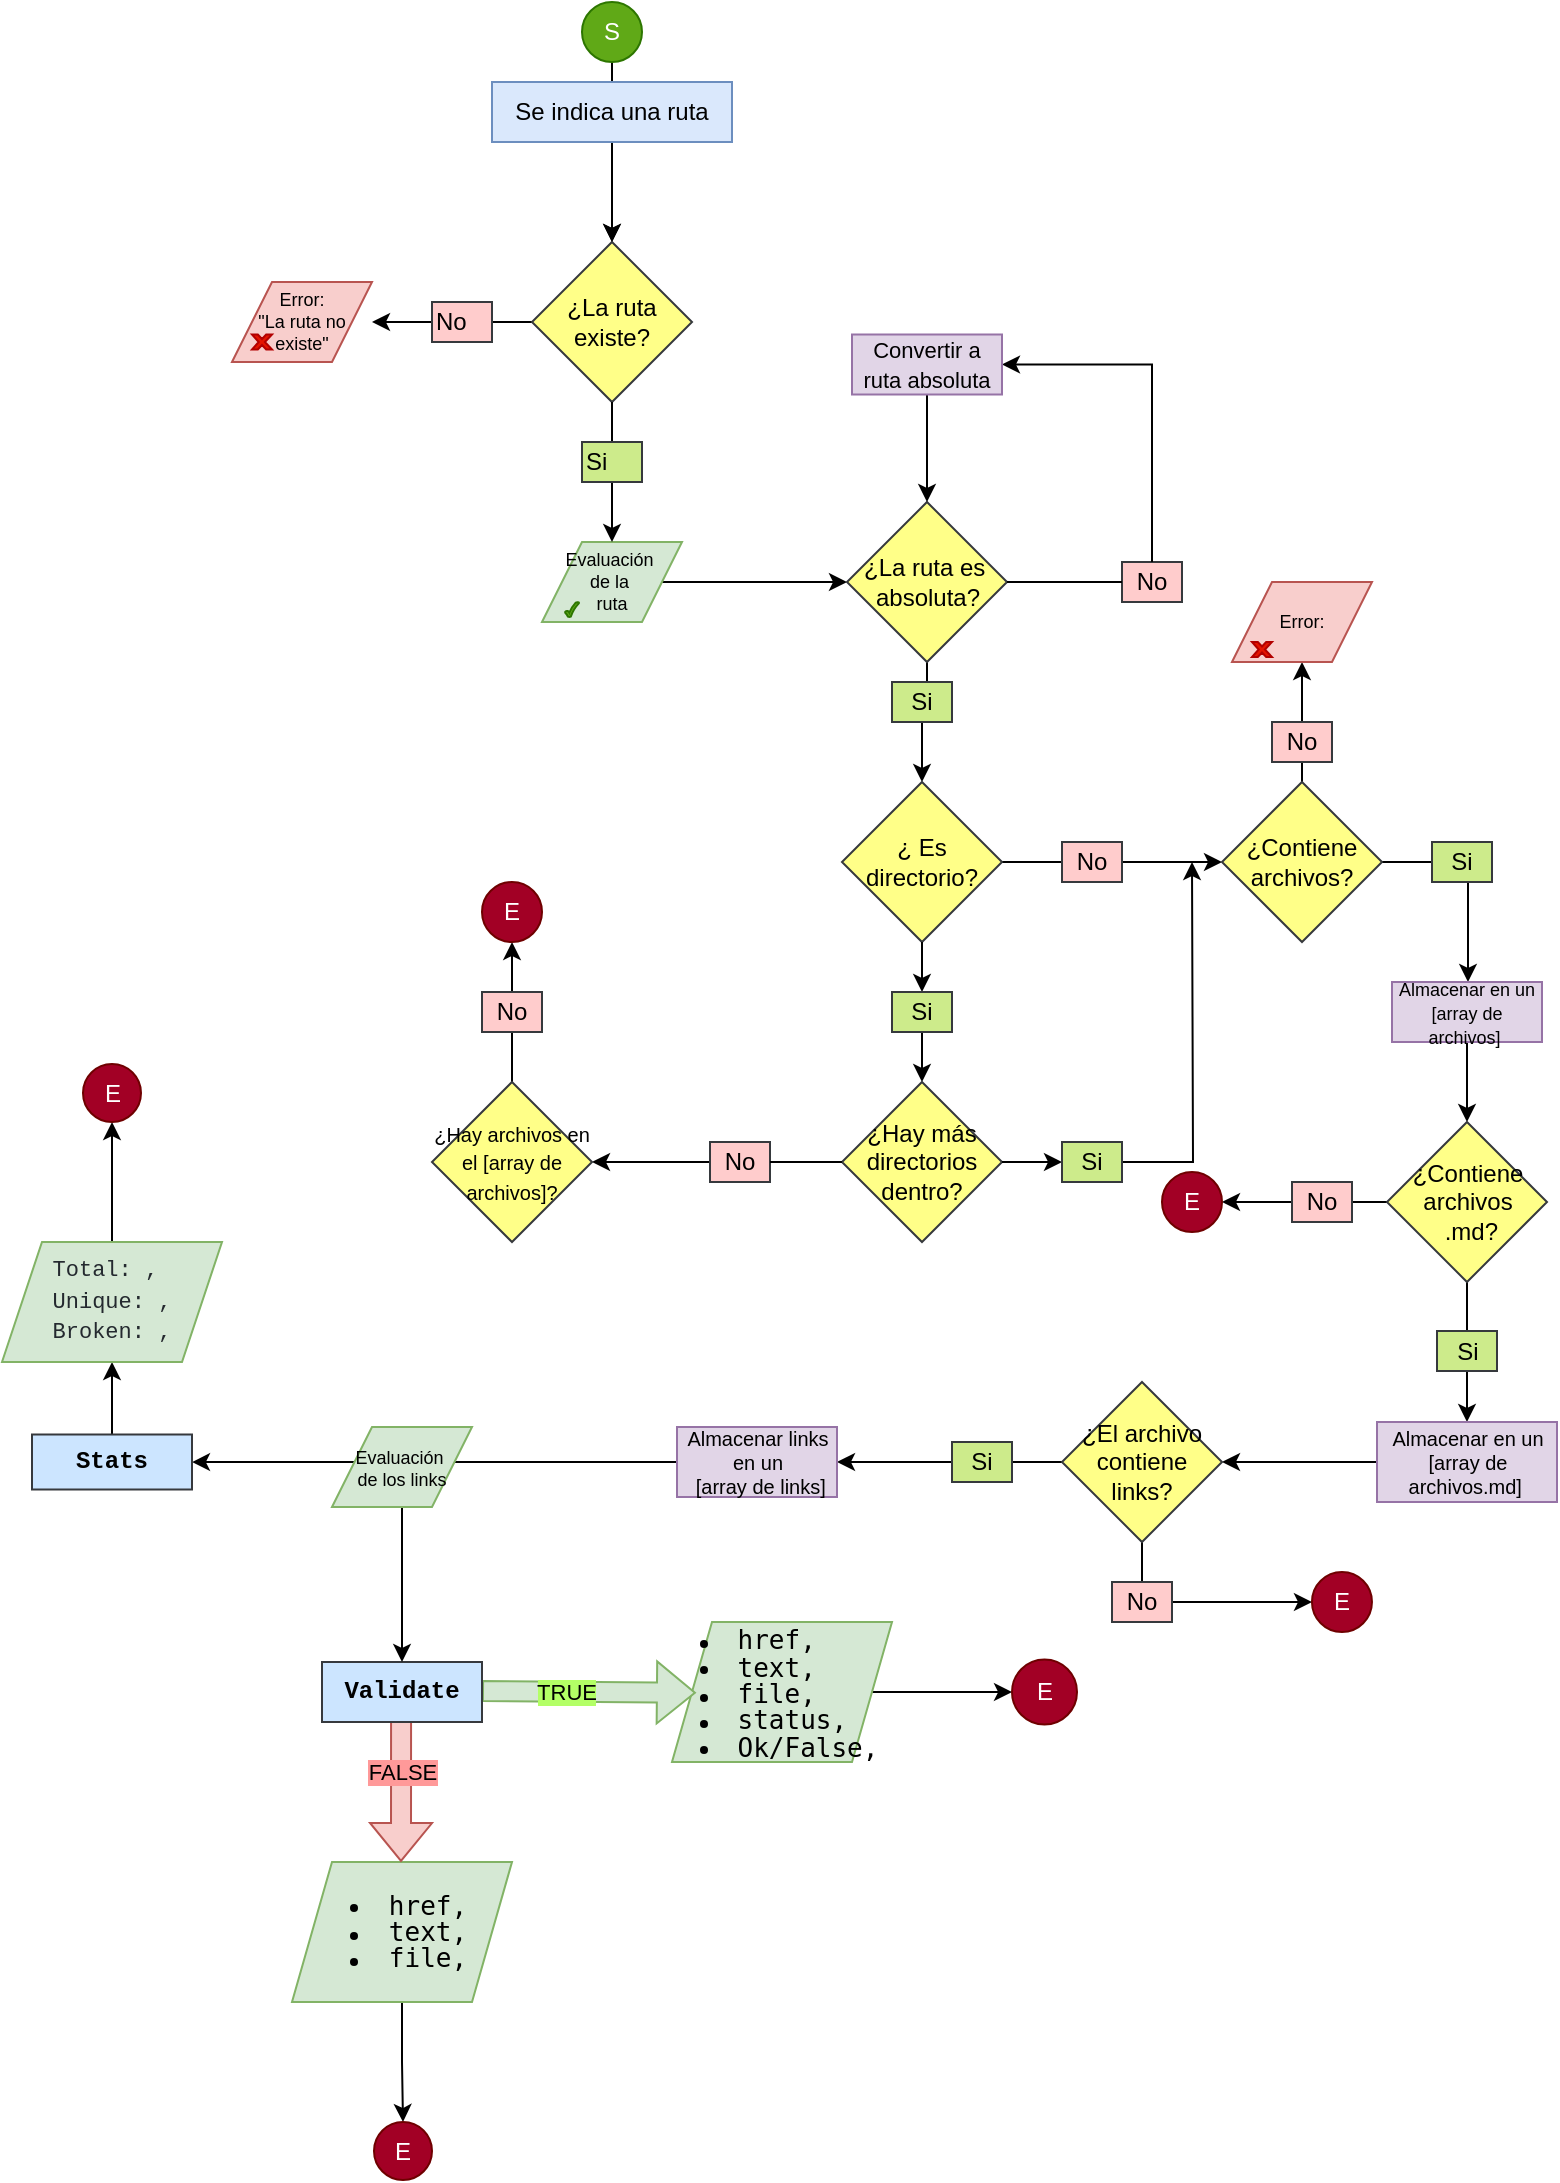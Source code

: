 <mxfile version="21.6.3" type="github">
  <diagram name="Página-1" id="1AOA1pY-Rh-gscqtTiEu">
    <mxGraphModel dx="607" dy="1503" grid="1" gridSize="10" guides="1" tooltips="1" connect="1" arrows="1" fold="1" page="1" pageScale="1" pageWidth="827" pageHeight="1169" background="#ffffff" math="0" shadow="0">
      <root>
        <mxCell id="0" />
        <mxCell id="1" parent="0" />
        <mxCell id="DezWY2uJQO2FetmPisnz-122" value="" style="edgeStyle=orthogonalEdgeStyle;rounded=0;orthogonalLoop=1;jettySize=auto;html=1;" edge="1" parent="1" source="DezWY2uJQO2FetmPisnz-76" target="CgRRr-g1IB6-ff0hN6X3-2">
          <mxGeometry relative="1" as="geometry" />
        </mxCell>
        <mxCell id="DezWY2uJQO2FetmPisnz-76" value="&lt;ul style=&quot;box-sizing: border-box; padding-left: 2em; margin-top: 0px; margin-bottom: 16px; font-size: 13px; text-align: start; line-height: 70%;&quot; dir=&quot;auto&quot;&gt;&lt;li style=&quot;box-sizing: border-box; font-size: 13px;&quot;&gt;&lt;code style=&quot;box-sizing: border-box; font-size: 13px; padding: 0.2em 0.4em; margin: 0px; border-radius: 6px;&quot;&gt;href,&lt;/code&gt;&lt;/li&gt;&lt;li style=&quot;box-sizing: border-box; margin-top: 0.25em; font-size: 13px;&quot;&gt;&lt;code style=&quot;box-sizing: border-box; font-size: 13px; padding: 0.2em 0.4em; margin: 0px; border-radius: 6px;&quot;&gt;text,&lt;/code&gt;&lt;/li&gt;&lt;li style=&quot;box-sizing: border-box; margin-top: 0.25em; font-size: 13px;&quot;&gt;&lt;code style=&quot;box-sizing: border-box; font-size: 13px; padding: 0.2em 0.4em; margin: 0px; border-radius: 6px;&quot;&gt;file,&lt;/code&gt;&lt;/li&gt;&lt;/ul&gt;" style="shape=parallelogram;perimeter=parallelogramPerimeter;html=1;fixedSize=1;fillColor=#d5e8d4;strokeColor=#82b366;fontSize=13;verticalAlign=bottom;horizontal=1;fontFamily=Courier New;spacingTop=0;spacingLeft=0;spacingBottom=0;spacing=0;labelBackgroundColor=none;labelBorderColor=none;fontColor=default;whiteSpace=wrap;" vertex="1" parent="1">
          <mxGeometry x="190" y="850" width="110" height="70" as="geometry" />
        </mxCell>
        <mxCell id="CgRRr-g1IB6-ff0hN6X3-71" value="" style="edgeStyle=orthogonalEdgeStyle;rounded=0;orthogonalLoop=1;jettySize=auto;html=1;" parent="1" source="CgRRr-g1IB6-ff0hN6X3-70" target="CgRRr-g1IB6-ff0hN6X3-16" edge="1">
          <mxGeometry relative="1" as="geometry" />
        </mxCell>
        <mxCell id="CgRRr-g1IB6-ff0hN6X3-70" value="Evaluación&amp;nbsp;&lt;br&gt;de la&amp;nbsp;&lt;br&gt;ruta" style="shape=parallelogram;perimeter=parallelogramPerimeter;whiteSpace=wrap;html=1;fixedSize=1;fontSize=9;fillColor=#d5e8d4;strokeColor=#82b366;" parent="1" vertex="1">
          <mxGeometry x="315" y="190" width="70" height="40" as="geometry" />
        </mxCell>
        <mxCell id="CgRRr-g1IB6-ff0hN6X3-54" value="Error:&lt;br style=&quot;font-size: 9px;&quot;&gt;&quot;La ruta no existe&quot;" style="shape=parallelogram;perimeter=parallelogramPerimeter;whiteSpace=wrap;html=1;fixedSize=1;fontSize=9;fillColor=#f8cecc;strokeColor=#b85450;" parent="1" vertex="1">
          <mxGeometry x="160" y="60" width="70" height="40" as="geometry" />
        </mxCell>
        <mxCell id="DezWY2uJQO2FetmPisnz-49" value="" style="edgeStyle=orthogonalEdgeStyle;rounded=0;orthogonalLoop=1;jettySize=auto;html=1;" edge="1" parent="1" source="CgRRr-g1IB6-ff0hN6X3-1" target="CgRRr-g1IB6-ff0hN6X3-3">
          <mxGeometry relative="1" as="geometry" />
        </mxCell>
        <mxCell id="CgRRr-g1IB6-ff0hN6X3-1" value="S" style="ellipse;whiteSpace=wrap;html=1;aspect=fixed;fillColor=#60a917;strokeColor=#2D7600;fontColor=#ffffff;" parent="1" vertex="1">
          <mxGeometry x="335" y="-80" width="30" height="30" as="geometry" />
        </mxCell>
        <mxCell id="CgRRr-g1IB6-ff0hN6X3-2" value="E" style="ellipse;whiteSpace=wrap;html=1;aspect=fixed;fillColor=#a20025;strokeColor=#6F0000;fontColor=#ffffff;" parent="1" vertex="1">
          <mxGeometry x="231" y="980" width="29" height="29" as="geometry" />
        </mxCell>
        <mxCell id="CgRRr-g1IB6-ff0hN6X3-11" value="" style="edgeStyle=orthogonalEdgeStyle;rounded=0;orthogonalLoop=1;jettySize=auto;html=1;exitX=0;exitY=0.5;exitDx=0;exitDy=0;" parent="1" source="CgRRr-g1IB6-ff0hN6X3-3" edge="1">
          <mxGeometry relative="1" as="geometry">
            <mxPoint x="230" y="80" as="targetPoint" />
          </mxGeometry>
        </mxCell>
        <mxCell id="CgRRr-g1IB6-ff0hN6X3-3" value="¿La ruta existe?" style="rhombus;whiteSpace=wrap;html=1;fillColor=#ffff88;strokeColor=#36393d;" parent="1" vertex="1">
          <mxGeometry x="310" y="40" width="80" height="80" as="geometry" />
        </mxCell>
        <mxCell id="CgRRr-g1IB6-ff0hN6X3-94" value="" style="edgeStyle=orthogonalEdgeStyle;rounded=0;orthogonalLoop=1;jettySize=auto;html=1;exitX=0.5;exitY=1;exitDx=0;exitDy=0;entryX=0.5;entryY=0;entryDx=0;entryDy=0;" parent="1" source="CgRRr-g1IB6-ff0hN6X3-16" target="CgRRr-g1IB6-ff0hN6X3-53" edge="1">
          <mxGeometry relative="1" as="geometry">
            <mxPoint x="610" y="220" as="targetPoint" />
          </mxGeometry>
        </mxCell>
        <mxCell id="CgRRr-g1IB6-ff0hN6X3-14" value="Si" style="text;html=1;fillColor=#cdeb8b;align=center;verticalAlign=middle;whiteSpace=wrap;rounded=0;strokeColor=#36393d;" parent="1" vertex="1">
          <mxGeometry x="490" y="260" width="30" height="20" as="geometry" />
        </mxCell>
        <mxCell id="CgRRr-g1IB6-ff0hN6X3-15" value="No" style="text;html=1;strokeColor=#36393d;fillColor=#ffcccc;align=center;verticalAlign=middle;whiteSpace=wrap;rounded=0;" parent="1" vertex="1">
          <mxGeometry x="605" y="200" width="30" height="20" as="geometry" />
        </mxCell>
        <mxCell id="CgRRr-g1IB6-ff0hN6X3-16" value="¿La ruta es&amp;nbsp; absoluta?" style="rhombus;whiteSpace=wrap;html=1;fillColor=#ffff88;strokeColor=#36393d;" parent="1" vertex="1">
          <mxGeometry x="467.5" y="170" width="80" height="80" as="geometry" />
        </mxCell>
        <mxCell id="DezWY2uJQO2FetmPisnz-120" value="" style="edgeStyle=orthogonalEdgeStyle;rounded=0;orthogonalLoop=1;jettySize=auto;html=1;" edge="1" parent="1" source="CgRRr-g1IB6-ff0hN6X3-19" target="DezWY2uJQO2FetmPisnz-83">
          <mxGeometry relative="1" as="geometry" />
        </mxCell>
        <mxCell id="CgRRr-g1IB6-ff0hN6X3-19" value="&lt;ul style=&quot;box-sizing: border-box; padding-left: 2em; margin-top: 0px; margin-bottom: 16px; font-size: 13px; text-align: start; line-height: 70%;&quot; dir=&quot;auto&quot;&gt;&lt;li style=&quot;box-sizing: border-box; font-size: 13px;&quot;&gt;&lt;code style=&quot;box-sizing: border-box; font-size: 13px; padding: 0.2em 0.4em; margin: 0px; border-radius: 6px;&quot;&gt;href,&lt;/code&gt;&lt;/li&gt;&lt;li style=&quot;box-sizing: border-box; margin-top: 0.25em; font-size: 13px;&quot;&gt;&lt;code style=&quot;box-sizing: border-box; font-size: 13px; padding: 0.2em 0.4em; margin: 0px; border-radius: 6px;&quot;&gt;text,&lt;/code&gt;&lt;/li&gt;&lt;li style=&quot;box-sizing: border-box; margin-top: 0.25em; font-size: 13px;&quot;&gt;&lt;code style=&quot;box-sizing: border-box; font-size: 13px; padding: 0.2em 0.4em; margin: 0px; border-radius: 6px;&quot;&gt;file,&lt;/code&gt;&lt;/li&gt;&lt;li style=&quot;box-sizing: border-box; margin-top: 0.25em; font-size: 13px;&quot;&gt;&lt;code style=&quot;box-sizing: border-box; font-size: 13px; padding: 0.2em 0.4em; margin: 0px; border-radius: 6px;&quot;&gt;status,&lt;/code&gt;&lt;/li&gt;&lt;li style=&quot;box-sizing: border-box; margin-top: 0.25em; font-size: 13px;&quot;&gt;&lt;code style=&quot;box-sizing: border-box; font-size: 13px; padding: 0.2em 0.4em; margin: 0px; border-radius: 6px;&quot;&gt;Ok/False,&lt;/code&gt;&lt;/li&gt;&lt;/ul&gt;" style="shape=parallelogram;perimeter=parallelogramPerimeter;html=1;fixedSize=1;fillColor=#d5e8d4;strokeColor=#82b366;fontSize=13;verticalAlign=top;horizontal=1;fontFamily=Courier New;spacingTop=0;spacingLeft=0;spacingBottom=0;spacing=0;labelBackgroundColor=none;labelBorderColor=none;fontColor=default;whiteSpace=wrap;" parent="1" vertex="1">
          <mxGeometry x="380" y="730" width="110" height="70" as="geometry" />
        </mxCell>
        <mxCell id="CgRRr-g1IB6-ff0hN6X3-25" value="" style="shape=flexArrow;endArrow=classic;html=1;rounded=0;exitX=0.663;exitY=0.969;exitDx=0;exitDy=0;exitPerimeter=0;fillColor=#d5e8d4;strokeColor=#82b366;" parent="1" edge="1">
          <mxGeometry width="50" height="50" relative="1" as="geometry">
            <mxPoint x="285.0" y="764.47" as="sourcePoint" />
            <mxPoint x="391.96" y="765.4" as="targetPoint" />
          </mxGeometry>
        </mxCell>
        <mxCell id="CgRRr-g1IB6-ff0hN6X3-26" value="TRUE" style="edgeLabel;html=1;align=center;verticalAlign=middle;resizable=0;points=[];labelBackgroundColor=#B3FF66;" parent="CgRRr-g1IB6-ff0hN6X3-25" vertex="1" connectable="0">
          <mxGeometry x="-0.143" relative="1" as="geometry">
            <mxPoint x="-4" as="offset" />
          </mxGeometry>
        </mxCell>
        <mxCell id="CgRRr-g1IB6-ff0hN6X3-28" value="" style="shape=flexArrow;endArrow=classic;html=1;rounded=0;exitX=0.413;exitY=1;exitDx=0;exitDy=0;exitPerimeter=0;fillColor=#f8cecc;strokeColor=#b85450;" parent="1" edge="1">
          <mxGeometry width="50" height="50" relative="1" as="geometry">
            <mxPoint x="244.54" y="770" as="sourcePoint" />
            <mxPoint x="244.5" y="850" as="targetPoint" />
          </mxGeometry>
        </mxCell>
        <mxCell id="CgRRr-g1IB6-ff0hN6X3-29" value="FALSE" style="edgeLabel;html=1;align=center;verticalAlign=middle;resizable=0;points=[];labelBackgroundColor=#FF9999;" parent="CgRRr-g1IB6-ff0hN6X3-28" vertex="1" connectable="0">
          <mxGeometry x="-0.143" relative="1" as="geometry">
            <mxPoint as="offset" />
          </mxGeometry>
        </mxCell>
        <mxCell id="CgRRr-g1IB6-ff0hN6X3-31" value="Validate" style="rounded=0;whiteSpace=wrap;html=1;fontSize=12;fontFamily=Courier New;fillColor=#cce5ff;strokeColor=#36393d;fontStyle=1" parent="1" vertex="1">
          <mxGeometry x="205" y="750" width="80" height="30" as="geometry" />
        </mxCell>
        <mxCell id="CgRRr-g1IB6-ff0hN6X3-42" value="" style="verticalLabelPosition=bottom;verticalAlign=top;html=1;shape=mxgraph.basic.tick;fillColor=#60a917;fontColor=#ffffff;strokeColor=#2D7600;" parent="1" vertex="1">
          <mxGeometry x="326.5" y="220" width="7" height="7.5" as="geometry" />
        </mxCell>
        <mxCell id="CgRRr-g1IB6-ff0hN6X3-43" value="" style="verticalLabelPosition=bottom;verticalAlign=top;html=1;shape=mxgraph.basic.x;fillColor=#e51400;fontColor=#ffffff;strokeColor=#B20000;" parent="1" vertex="1">
          <mxGeometry x="170" y="86.25" width="10" height="7.5" as="geometry" />
        </mxCell>
        <mxCell id="DezWY2uJQO2FetmPisnz-15" value="" style="edgeStyle=orthogonalEdgeStyle;rounded=0;orthogonalLoop=1;jettySize=auto;html=1;exitX=1;exitY=0.5;exitDx=0;exitDy=0;" edge="1" parent="1" source="CgRRr-g1IB6-ff0hN6X3-53" target="DezWY2uJQO2FetmPisnz-14">
          <mxGeometry relative="1" as="geometry" />
        </mxCell>
        <mxCell id="DezWY2uJQO2FetmPisnz-16" value="" style="edgeStyle=orthogonalEdgeStyle;rounded=0;orthogonalLoop=1;jettySize=auto;html=1;" edge="1" parent="1" source="DezWY2uJQO2FetmPisnz-10" target="DezWY2uJQO2FetmPisnz-13">
          <mxGeometry relative="1" as="geometry" />
        </mxCell>
        <mxCell id="CgRRr-g1IB6-ff0hN6X3-53" value="&lt;div style=&quot;&quot;&gt;&lt;span style=&quot;background-color: initial;&quot;&gt;¿ Es directorio?&lt;/span&gt;&lt;/div&gt;" style="rhombus;whiteSpace=wrap;html=1;fillColor=#ffff88;strokeColor=#36393d;align=center;verticalAlign=middle;" parent="1" vertex="1">
          <mxGeometry x="465" y="310" width="80" height="80" as="geometry" />
        </mxCell>
        <mxCell id="CgRRr-g1IB6-ff0hN6X3-83" value="" style="edgeStyle=orthogonalEdgeStyle;rounded=0;orthogonalLoop=1;jettySize=auto;html=1;" parent="1" source="CgRRr-g1IB6-ff0hN6X3-82" target="CgRRr-g1IB6-ff0hN6X3-3" edge="1">
          <mxGeometry relative="1" as="geometry" />
        </mxCell>
        <mxCell id="CgRRr-g1IB6-ff0hN6X3-82" value="Se indica una ruta" style="rounded=0;whiteSpace=wrap;html=1;fillColor=#dae8fc;strokeColor=#6c8ebf;" parent="1" vertex="1">
          <mxGeometry x="290" y="-40" width="120" height="30" as="geometry" />
        </mxCell>
        <mxCell id="CgRRr-g1IB6-ff0hN6X3-90" value="" style="edgeStyle=orthogonalEdgeStyle;rounded=0;orthogonalLoop=1;jettySize=auto;html=1;" parent="1" source="DezWY2uJQO2FetmPisnz-9" target="CgRRr-g1IB6-ff0hN6X3-16" edge="1">
          <mxGeometry relative="1" as="geometry">
            <mxPoint x="610" as="sourcePoint" />
          </mxGeometry>
        </mxCell>
        <mxCell id="CgRRr-g1IB6-ff0hN6X3-9" value="No" style="text;html=1;strokeColor=#36393d;fillColor=#ffcccc;align=left;verticalAlign=middle;whiteSpace=wrap;rounded=0;" parent="1" vertex="1">
          <mxGeometry x="260" y="70" width="30" height="20" as="geometry" />
        </mxCell>
        <mxCell id="DezWY2uJQO2FetmPisnz-4" value="" style="endArrow=classic;html=1;rounded=0;exitX=0.5;exitY=1;exitDx=0;exitDy=0;entryX=0.5;entryY=0;entryDx=0;entryDy=0;" edge="1" parent="1" source="CgRRr-g1IB6-ff0hN6X3-3" target="CgRRr-g1IB6-ff0hN6X3-70">
          <mxGeometry width="50" height="50" relative="1" as="geometry">
            <mxPoint x="390" y="110" as="sourcePoint" />
            <mxPoint x="440" y="60" as="targetPoint" />
          </mxGeometry>
        </mxCell>
        <mxCell id="CgRRr-g1IB6-ff0hN6X3-8" value="Si" style="text;html=1;fillColor=#cdeb8b;align=left;verticalAlign=middle;whiteSpace=wrap;rounded=0;strokeColor=#36393d;" parent="1" vertex="1">
          <mxGeometry x="335" y="140" width="30" height="20" as="geometry" />
        </mxCell>
        <mxCell id="DezWY2uJQO2FetmPisnz-5" value="" style="endArrow=none;html=1;rounded=0;entryX=0;entryY=0.5;entryDx=0;entryDy=0;exitX=1;exitY=0.5;exitDx=0;exitDy=0;" edge="1" parent="1" source="CgRRr-g1IB6-ff0hN6X3-16" target="CgRRr-g1IB6-ff0hN6X3-15">
          <mxGeometry width="50" height="50" relative="1" as="geometry">
            <mxPoint x="630" y="100" as="sourcePoint" />
            <mxPoint x="680" y="50" as="targetPoint" />
          </mxGeometry>
        </mxCell>
        <mxCell id="DezWY2uJQO2FetmPisnz-37" value="" style="edgeStyle=orthogonalEdgeStyle;rounded=0;orthogonalLoop=1;jettySize=auto;html=1;" edge="1" parent="1" source="DezWY2uJQO2FetmPisnz-34">
          <mxGeometry relative="1" as="geometry">
            <mxPoint x="640" y="350" as="targetPoint" />
          </mxGeometry>
        </mxCell>
        <mxCell id="DezWY2uJQO2FetmPisnz-40" value="" style="edgeStyle=orthogonalEdgeStyle;rounded=0;orthogonalLoop=1;jettySize=auto;html=1;" edge="1" parent="1" source="DezWY2uJQO2FetmPisnz-35" target="DezWY2uJQO2FetmPisnz-39">
          <mxGeometry relative="1" as="geometry" />
        </mxCell>
        <mxCell id="DezWY2uJQO2FetmPisnz-13" value="&lt;div style=&quot;&quot;&gt;&lt;span style=&quot;background-color: initial;&quot;&gt;¿Hay más directorios dentro?&lt;/span&gt;&lt;/div&gt;" style="rhombus;whiteSpace=wrap;html=1;fillColor=#ffff88;strokeColor=#36393d;align=center;" vertex="1" parent="1">
          <mxGeometry x="465" y="460" width="80" height="80" as="geometry" />
        </mxCell>
        <mxCell id="DezWY2uJQO2FetmPisnz-32" value="" style="edgeStyle=orthogonalEdgeStyle;rounded=0;orthogonalLoop=1;jettySize=auto;html=1;" edge="1" parent="1">
          <mxGeometry relative="1" as="geometry">
            <mxPoint x="735" y="350" as="sourcePoint" />
            <mxPoint x="778" y="410" as="targetPoint" />
            <Array as="points">
              <mxPoint x="780" y="350" />
              <mxPoint x="780" y="350" />
            </Array>
          </mxGeometry>
        </mxCell>
        <mxCell id="DezWY2uJQO2FetmPisnz-103" value="" style="edgeStyle=orthogonalEdgeStyle;rounded=0;orthogonalLoop=1;jettySize=auto;html=1;" edge="1" parent="1" source="DezWY2uJQO2FetmPisnz-14" target="DezWY2uJQO2FetmPisnz-20">
          <mxGeometry relative="1" as="geometry" />
        </mxCell>
        <mxCell id="DezWY2uJQO2FetmPisnz-14" value="&lt;div style=&quot;&quot;&gt;¿Contiene archivos&lt;span style=&quot;background-color: initial;&quot;&gt;?&lt;/span&gt;&lt;/div&gt;" style="rhombus;whiteSpace=wrap;html=1;fillColor=#ffff88;strokeColor=#36393d;align=center;" vertex="1" parent="1">
          <mxGeometry x="655" y="310" width="80" height="80" as="geometry" />
        </mxCell>
        <mxCell id="DezWY2uJQO2FetmPisnz-17" value="No" style="text;html=1;strokeColor=#36393d;fillColor=#ffcccc;align=center;verticalAlign=middle;whiteSpace=wrap;rounded=0;" vertex="1" parent="1">
          <mxGeometry x="680" y="280" width="30" height="20" as="geometry" />
        </mxCell>
        <mxCell id="DezWY2uJQO2FetmPisnz-18" value="Si" style="text;html=1;fillColor=#cdeb8b;align=center;verticalAlign=middle;whiteSpace=wrap;rounded=0;strokeColor=#36393d;" vertex="1" parent="1">
          <mxGeometry x="760" y="340" width="30" height="20" as="geometry" />
        </mxCell>
        <mxCell id="DezWY2uJQO2FetmPisnz-20" value="Error:&lt;br style=&quot;font-size: 9px;&quot;&gt;" style="shape=parallelogram;perimeter=parallelogramPerimeter;whiteSpace=wrap;html=1;fixedSize=1;fontSize=9;fillColor=#f8cecc;strokeColor=#b85450;" vertex="1" parent="1">
          <mxGeometry x="660" y="210" width="70" height="40" as="geometry" />
        </mxCell>
        <mxCell id="DezWY2uJQO2FetmPisnz-21" value="" style="verticalLabelPosition=bottom;verticalAlign=top;html=1;shape=mxgraph.basic.x;fillColor=#e51400;fontColor=#ffffff;strokeColor=#B20000;" vertex="1" parent="1">
          <mxGeometry x="670" y="240" width="10" height="7.5" as="geometry" />
        </mxCell>
        <mxCell id="DezWY2uJQO2FetmPisnz-118" value="" style="edgeStyle=orthogonalEdgeStyle;rounded=0;orthogonalLoop=1;jettySize=auto;html=1;" edge="1" parent="1" source="DezWY2uJQO2FetmPisnz-31" target="DezWY2uJQO2FetmPisnz-54">
          <mxGeometry relative="1" as="geometry" />
        </mxCell>
        <mxCell id="DezWY2uJQO2FetmPisnz-31" value="&lt;font style=&quot;font-size: 9px;&quot;&gt;Almacenar en un [array de archivos]&amp;nbsp;&lt;/font&gt;" style="rounded=0;whiteSpace=wrap;html=1;fillColor=#e1d5e7;strokeColor=#9673a6;fontSize=10;" vertex="1" parent="1">
          <mxGeometry x="740" y="410" width="75" height="30" as="geometry" />
        </mxCell>
        <mxCell id="DezWY2uJQO2FetmPisnz-129" value="" style="edgeStyle=orthogonalEdgeStyle;rounded=0;orthogonalLoop=1;jettySize=auto;html=1;" edge="1" parent="1" source="DezWY2uJQO2FetmPisnz-39" target="DezWY2uJQO2FetmPisnz-45">
          <mxGeometry relative="1" as="geometry" />
        </mxCell>
        <mxCell id="DezWY2uJQO2FetmPisnz-39" value="&lt;div style=&quot;&quot;&gt;&lt;span style=&quot;background-color: initial;&quot;&gt;&lt;font style=&quot;font-size: 10px;&quot;&gt;¿Hay archivos en el [array de archivos]?&lt;/font&gt;&lt;/span&gt;&lt;/div&gt;" style="rhombus;whiteSpace=wrap;html=1;fillColor=#ffff88;strokeColor=#36393d;align=center;" vertex="1" parent="1">
          <mxGeometry x="260" y="460" width="80" height="80" as="geometry" />
        </mxCell>
        <mxCell id="DezWY2uJQO2FetmPisnz-41" value="No" style="text;html=1;strokeColor=#36393d;fillColor=#ffcccc;align=center;verticalAlign=middle;whiteSpace=wrap;rounded=0;" vertex="1" parent="1">
          <mxGeometry x="285" y="415" width="30" height="20" as="geometry" />
        </mxCell>
        <mxCell id="DezWY2uJQO2FetmPisnz-45" value="E" style="ellipse;whiteSpace=wrap;html=1;aspect=fixed;fillColor=#a20025;strokeColor=#6F0000;fontColor=#ffffff;direction=south;" vertex="1" parent="1">
          <mxGeometry x="285" y="360" width="30" height="30" as="geometry" />
        </mxCell>
        <mxCell id="DezWY2uJQO2FetmPisnz-35" value="No" style="text;html=1;strokeColor=#36393d;fillColor=#ffcccc;align=center;verticalAlign=middle;whiteSpace=wrap;rounded=0;" vertex="1" parent="1">
          <mxGeometry x="399" y="490" width="30" height="20" as="geometry" />
        </mxCell>
        <mxCell id="DezWY2uJQO2FetmPisnz-48" value="" style="endArrow=none;html=1;rounded=0;entryX=0;entryY=0.5;entryDx=0;entryDy=0;exitX=1;exitY=0.5;exitDx=0;exitDy=0;" edge="1" parent="1" source="DezWY2uJQO2FetmPisnz-35" target="DezWY2uJQO2FetmPisnz-13">
          <mxGeometry width="50" height="50" relative="1" as="geometry">
            <mxPoint x="590" y="390" as="sourcePoint" />
            <mxPoint x="640" y="340" as="targetPoint" />
          </mxGeometry>
        </mxCell>
        <mxCell id="DezWY2uJQO2FetmPisnz-61" value="" style="edgeStyle=orthogonalEdgeStyle;rounded=0;orthogonalLoop=1;jettySize=auto;html=1;" edge="1" parent="1" source="DezWY2uJQO2FetmPisnz-54" target="DezWY2uJQO2FetmPisnz-56">
          <mxGeometry relative="1" as="geometry" />
        </mxCell>
        <mxCell id="DezWY2uJQO2FetmPisnz-127" value="" style="edgeStyle=orthogonalEdgeStyle;rounded=0;orthogonalLoop=1;jettySize=auto;html=1;" edge="1" parent="1" source="DezWY2uJQO2FetmPisnz-54" target="DezWY2uJQO2FetmPisnz-126">
          <mxGeometry relative="1" as="geometry" />
        </mxCell>
        <mxCell id="DezWY2uJQO2FetmPisnz-54" value="&lt;div style=&quot;&quot;&gt;¿Contiene archivos&lt;/div&gt;&lt;div style=&quot;&quot;&gt;&amp;nbsp;.md?&lt;/div&gt;" style="rhombus;whiteSpace=wrap;html=1;fillColor=#ffff88;strokeColor=#36393d;align=center;" vertex="1" parent="1">
          <mxGeometry x="737.5" y="480" width="80" height="80" as="geometry" />
        </mxCell>
        <mxCell id="DezWY2uJQO2FetmPisnz-63" value="" style="edgeStyle=orthogonalEdgeStyle;rounded=0;orthogonalLoop=1;jettySize=auto;html=1;" edge="1" parent="1" source="DezWY2uJQO2FetmPisnz-56" target="DezWY2uJQO2FetmPisnz-62">
          <mxGeometry relative="1" as="geometry" />
        </mxCell>
        <mxCell id="DezWY2uJQO2FetmPisnz-56" value="Almacenar en un [array de archivos.md]&amp;nbsp;" style="rounded=0;whiteSpace=wrap;html=1;fillColor=#e1d5e7;strokeColor=#9673a6;fontSize=10;" vertex="1" parent="1">
          <mxGeometry x="732.5" y="630" width="90" height="40" as="geometry" />
        </mxCell>
        <mxCell id="DezWY2uJQO2FetmPisnz-68" value="" style="edgeStyle=orthogonalEdgeStyle;rounded=0;orthogonalLoop=1;jettySize=auto;html=1;" edge="1" parent="1" source="DezWY2uJQO2FetmPisnz-62" target="DezWY2uJQO2FetmPisnz-67">
          <mxGeometry relative="1" as="geometry" />
        </mxCell>
        <mxCell id="DezWY2uJQO2FetmPisnz-117" value="" style="edgeStyle=orthogonalEdgeStyle;rounded=0;orthogonalLoop=1;jettySize=auto;html=1;" edge="1" parent="1" source="DezWY2uJQO2FetmPisnz-62" target="DezWY2uJQO2FetmPisnz-116">
          <mxGeometry relative="1" as="geometry">
            <Array as="points">
              <mxPoint x="615" y="720" />
            </Array>
          </mxGeometry>
        </mxCell>
        <mxCell id="DezWY2uJQO2FetmPisnz-62" value="&lt;div style=&quot;&quot;&gt;&lt;span style=&quot;background-color: initial;&quot;&gt;¿El archivo contiene links?&lt;/span&gt;&lt;/div&gt;" style="rhombus;whiteSpace=wrap;html=1;fillColor=#ffff88;strokeColor=#36393d;align=center;" vertex="1" parent="1">
          <mxGeometry x="575" y="610" width="80" height="80" as="geometry" />
        </mxCell>
        <mxCell id="DezWY2uJQO2FetmPisnz-64" value="No" style="text;html=1;strokeColor=#36393d;fillColor=#ffcccc;align=center;verticalAlign=middle;whiteSpace=wrap;rounded=0;" vertex="1" parent="1">
          <mxGeometry x="600" y="710" width="30" height="20" as="geometry" />
        </mxCell>
        <mxCell id="DezWY2uJQO2FetmPisnz-73" value="" style="edgeStyle=orthogonalEdgeStyle;rounded=0;orthogonalLoop=1;jettySize=auto;html=1;" edge="1" parent="1" source="DezWY2uJQO2FetmPisnz-67" target="DezWY2uJQO2FetmPisnz-72">
          <mxGeometry relative="1" as="geometry" />
        </mxCell>
        <mxCell id="DezWY2uJQO2FetmPisnz-74" value="" style="edgeStyle=orthogonalEdgeStyle;rounded=0;orthogonalLoop=1;jettySize=auto;html=1;" edge="1" parent="1" source="DezWY2uJQO2FetmPisnz-67" target="CgRRr-g1IB6-ff0hN6X3-31">
          <mxGeometry relative="1" as="geometry" />
        </mxCell>
        <mxCell id="DezWY2uJQO2FetmPisnz-67" value="Almacenar links en un&lt;br&gt;&amp;nbsp;[array de links]" style="rounded=0;whiteSpace=wrap;html=1;fillColor=#e1d5e7;strokeColor=#9673a6;fontSize=10;" vertex="1" parent="1">
          <mxGeometry x="382.5" y="632.5" width="80" height="35" as="geometry" />
        </mxCell>
        <mxCell id="DezWY2uJQO2FetmPisnz-55" value="Si" style="text;html=1;fillColor=#cdeb8b;align=center;verticalAlign=middle;whiteSpace=wrap;rounded=0;strokeColor=#36393d;" vertex="1" parent="1">
          <mxGeometry x="520" y="640" width="30" height="20" as="geometry" />
        </mxCell>
        <mxCell id="DezWY2uJQO2FetmPisnz-137" value="" style="edgeStyle=orthogonalEdgeStyle;rounded=0;orthogonalLoop=1;jettySize=auto;html=1;" edge="1" parent="1" source="DezWY2uJQO2FetmPisnz-72" target="DezWY2uJQO2FetmPisnz-135">
          <mxGeometry relative="1" as="geometry" />
        </mxCell>
        <mxCell id="DezWY2uJQO2FetmPisnz-72" value="Stats" style="rounded=0;whiteSpace=wrap;html=1;fontSize=12;fontFamily=Courier New;fillColor=#cce5ff;strokeColor=#36393d;fontStyle=1" vertex="1" parent="1">
          <mxGeometry x="60" y="636.25" width="80" height="27.5" as="geometry" />
        </mxCell>
        <mxCell id="DezWY2uJQO2FetmPisnz-83" value="E" style="ellipse;whiteSpace=wrap;html=1;aspect=fixed;fillColor=#a20025;strokeColor=#6F0000;fontColor=#ffffff;" vertex="1" parent="1">
          <mxGeometry x="550" y="748.75" width="32.5" height="32.5" as="geometry" />
        </mxCell>
        <mxCell id="DezWY2uJQO2FetmPisnz-91" value="" style="edgeStyle=orthogonalEdgeStyle;rounded=0;orthogonalLoop=1;jettySize=auto;html=1;horizontal=0;entryX=1;entryY=0.5;entryDx=0;entryDy=0;exitX=0.5;exitY=0;exitDx=0;exitDy=0;" edge="1" parent="1" source="CgRRr-g1IB6-ff0hN6X3-15" target="DezWY2uJQO2FetmPisnz-9">
          <mxGeometry relative="1" as="geometry">
            <mxPoint x="630" y="170" as="sourcePoint" />
            <mxPoint x="572.5" y="112.5" as="targetPoint" />
            <Array as="points">
              <mxPoint x="620" y="101" />
            </Array>
          </mxGeometry>
        </mxCell>
        <mxCell id="DezWY2uJQO2FetmPisnz-9" value="&lt;font style=&quot;font-size: 11px;&quot;&gt;Convertir a ruta absoluta&lt;/font&gt;" style="rounded=0;whiteSpace=wrap;html=1;fillColor=#e1d5e7;strokeColor=#9673a6;" vertex="1" parent="1">
          <mxGeometry x="470" y="86.25" width="75" height="30" as="geometry" />
        </mxCell>
        <mxCell id="DezWY2uJQO2FetmPisnz-97" value="" style="edgeStyle=orthogonalEdgeStyle;rounded=0;orthogonalLoop=1;jettySize=auto;html=1;" edge="1" parent="1" source="CgRRr-g1IB6-ff0hN6X3-53" target="DezWY2uJQO2FetmPisnz-10">
          <mxGeometry relative="1" as="geometry">
            <mxPoint x="505" y="390" as="sourcePoint" />
            <mxPoint x="505" y="460" as="targetPoint" />
          </mxGeometry>
        </mxCell>
        <mxCell id="DezWY2uJQO2FetmPisnz-10" value="Si" style="text;html=1;fillColor=#cdeb8b;align=center;verticalAlign=middle;whiteSpace=wrap;rounded=0;strokeColor=#36393d;" vertex="1" parent="1">
          <mxGeometry x="490" y="415" width="30" height="20" as="geometry" />
        </mxCell>
        <mxCell id="DezWY2uJQO2FetmPisnz-12" value="No" style="text;html=1;strokeColor=#36393d;fillColor=#ffcccc;align=center;verticalAlign=middle;whiteSpace=wrap;rounded=0;" vertex="1" parent="1">
          <mxGeometry x="575" y="340" width="30" height="20" as="geometry" />
        </mxCell>
        <mxCell id="DezWY2uJQO2FetmPisnz-112" value="" style="edgeStyle=orthogonalEdgeStyle;rounded=0;orthogonalLoop=1;jettySize=auto;html=1;" edge="1" parent="1" source="DezWY2uJQO2FetmPisnz-13" target="DezWY2uJQO2FetmPisnz-34">
          <mxGeometry relative="1" as="geometry">
            <mxPoint x="545" y="500" as="sourcePoint" />
            <mxPoint x="640" y="350" as="targetPoint" />
          </mxGeometry>
        </mxCell>
        <mxCell id="DezWY2uJQO2FetmPisnz-34" value="Si" style="text;html=1;fillColor=#cdeb8b;align=center;verticalAlign=middle;whiteSpace=wrap;rounded=0;strokeColor=#36393d;" vertex="1" parent="1">
          <mxGeometry x="575" y="490" width="30" height="20" as="geometry" />
        </mxCell>
        <mxCell id="DezWY2uJQO2FetmPisnz-116" value="E" style="ellipse;whiteSpace=wrap;html=1;aspect=fixed;fillColor=#a20025;strokeColor=#6F0000;fontColor=#ffffff;direction=south;" vertex="1" parent="1">
          <mxGeometry x="699.98" y="705" width="30" height="30" as="geometry" />
        </mxCell>
        <mxCell id="DezWY2uJQO2FetmPisnz-123" value="Si" style="text;html=1;fillColor=#cdeb8b;align=center;verticalAlign=middle;whiteSpace=wrap;rounded=0;strokeColor=#36393d;" vertex="1" parent="1">
          <mxGeometry x="762.5" y="584.5" width="30" height="20" as="geometry" />
        </mxCell>
        <mxCell id="DezWY2uJQO2FetmPisnz-124" value="No" style="text;html=1;strokeColor=#36393d;fillColor=#ffcccc;align=center;verticalAlign=middle;whiteSpace=wrap;rounded=0;" vertex="1" parent="1">
          <mxGeometry x="690" y="510" width="30" height="20" as="geometry" />
        </mxCell>
        <mxCell id="DezWY2uJQO2FetmPisnz-126" value="E" style="ellipse;whiteSpace=wrap;html=1;aspect=fixed;fillColor=#a20025;strokeColor=#6F0000;fontColor=#ffffff;direction=south;" vertex="1" parent="1">
          <mxGeometry x="625" y="505" width="30" height="30" as="geometry" />
        </mxCell>
        <mxCell id="DezWY2uJQO2FetmPisnz-132" value="Evaluación&amp;nbsp;&lt;br&gt;de los links" style="shape=parallelogram;perimeter=parallelogramPerimeter;whiteSpace=wrap;html=1;fixedSize=1;fontSize=9;fillColor=#d5e8d4;strokeColor=#82b366;" vertex="1" parent="1">
          <mxGeometry x="210" y="632.5" width="70" height="40" as="geometry" />
        </mxCell>
        <mxCell id="DezWY2uJQO2FetmPisnz-139" value="" style="edgeStyle=orthogonalEdgeStyle;rounded=0;orthogonalLoop=1;jettySize=auto;html=1;" edge="1" parent="1" source="DezWY2uJQO2FetmPisnz-135" target="DezWY2uJQO2FetmPisnz-138">
          <mxGeometry relative="1" as="geometry" />
        </mxCell>
        <mxCell id="DezWY2uJQO2FetmPisnz-135" value="&lt;br style=&quot;font-size: 11px;&quot;&gt;&lt;pre style=&quot;box-sizing: border-box; font-family: ui-monospace, SFMono-Regular, &amp;quot;SF Mono&amp;quot;, Menlo, Consolas, &amp;quot;Liberation Mono&amp;quot;, monospace; font-size: 11px; margin-top: 0px; margin-bottom: 0px; overflow-wrap: normal; padding: 16px; overflow: auto; line-height: 1.45; color: rgb(36, 41, 47); background-color: var(--bgColor-muted, var(--color-canvas-subtle)); border-radius: 6px; word-break: normal; font-style: normal; font-variant-ligatures: normal; font-variant-caps: normal; font-weight: 400; letter-spacing: normal; orphans: 2; text-align: start; text-indent: 0px; text-transform: none; widows: 2; word-spacing: 0px; -webkit-text-stroke-width: 0px; text-decoration-thickness: initial; text-decoration-style: initial; text-decoration-color: initial;&quot;&gt;Total: ,&lt;br style=&quot;font-size: 11px;&quot;&gt;Unique: ,&lt;br style=&quot;font-size: 11px;&quot;&gt;Broken: ,&lt;/pre&gt;&lt;br style=&quot;font-size: 11px;&quot;&gt;" style="shape=parallelogram;perimeter=parallelogramPerimeter;whiteSpace=wrap;html=1;fixedSize=1;fillColor=#d5e8d4;strokeColor=#82b366;fontSize=11;" vertex="1" parent="1">
          <mxGeometry x="45" y="540" width="110" height="60" as="geometry" />
        </mxCell>
        <mxCell id="DezWY2uJQO2FetmPisnz-138" value="E" style="ellipse;whiteSpace=wrap;html=1;aspect=fixed;fillColor=#a20025;strokeColor=#6F0000;fontColor=#ffffff;" vertex="1" parent="1">
          <mxGeometry x="85.5" y="451" width="29" height="29" as="geometry" />
        </mxCell>
      </root>
    </mxGraphModel>
  </diagram>
</mxfile>
